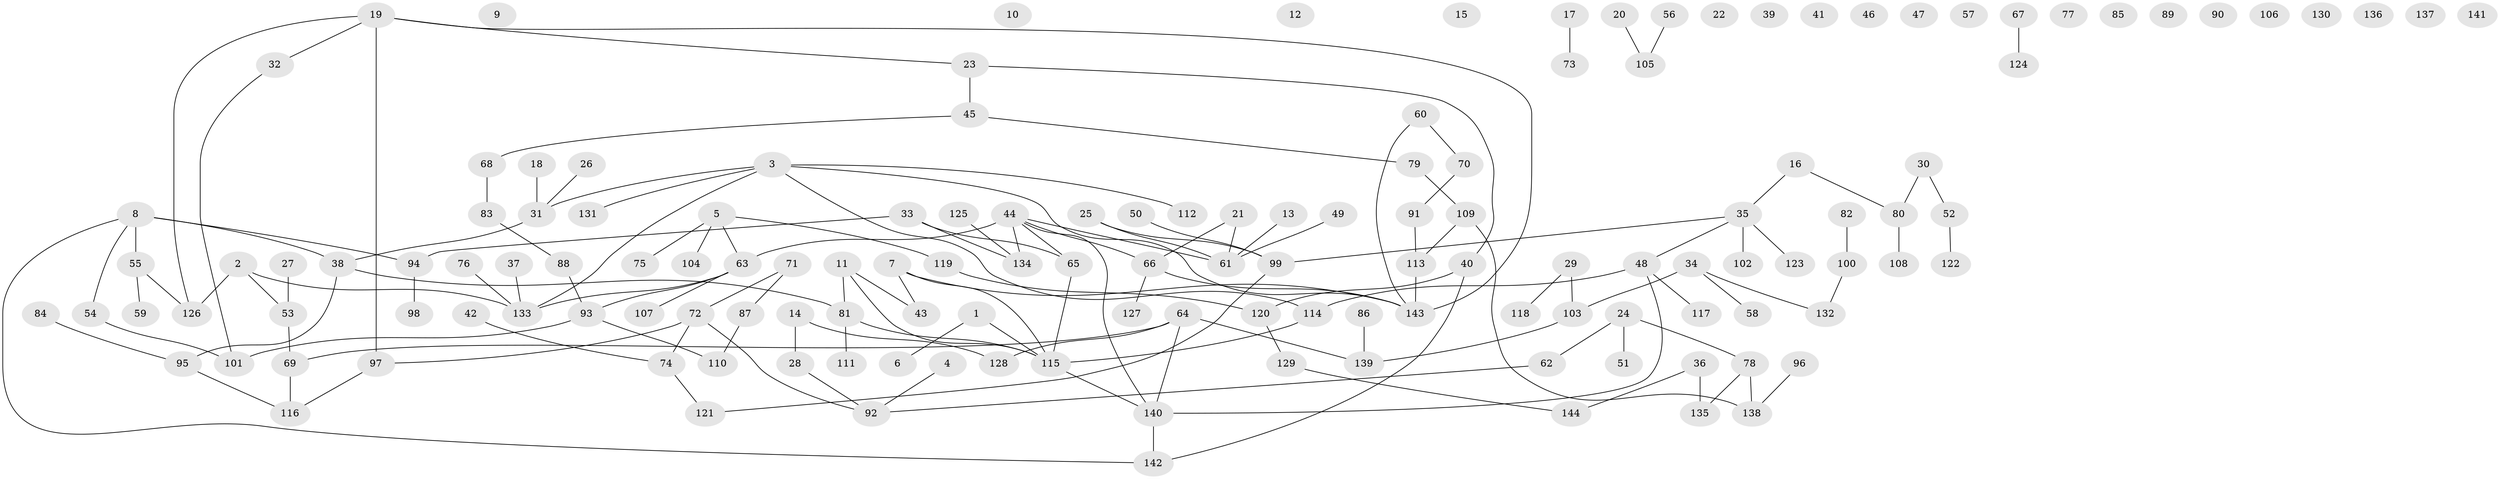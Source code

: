 // coarse degree distribution, {1: 0.27184466019417475, 4: 0.08737864077669903, 5: 0.06796116504854369, 3: 0.0970873786407767, 7: 0.009708737864077669, 6: 0.02912621359223301, 0: 0.1941747572815534, 2: 0.22330097087378642, 8: 0.019417475728155338}
// Generated by graph-tools (version 1.1) at 2025/23/03/03/25 07:23:27]
// undirected, 144 vertices, 151 edges
graph export_dot {
graph [start="1"]
  node [color=gray90,style=filled];
  1;
  2;
  3;
  4;
  5;
  6;
  7;
  8;
  9;
  10;
  11;
  12;
  13;
  14;
  15;
  16;
  17;
  18;
  19;
  20;
  21;
  22;
  23;
  24;
  25;
  26;
  27;
  28;
  29;
  30;
  31;
  32;
  33;
  34;
  35;
  36;
  37;
  38;
  39;
  40;
  41;
  42;
  43;
  44;
  45;
  46;
  47;
  48;
  49;
  50;
  51;
  52;
  53;
  54;
  55;
  56;
  57;
  58;
  59;
  60;
  61;
  62;
  63;
  64;
  65;
  66;
  67;
  68;
  69;
  70;
  71;
  72;
  73;
  74;
  75;
  76;
  77;
  78;
  79;
  80;
  81;
  82;
  83;
  84;
  85;
  86;
  87;
  88;
  89;
  90;
  91;
  92;
  93;
  94;
  95;
  96;
  97;
  98;
  99;
  100;
  101;
  102;
  103;
  104;
  105;
  106;
  107;
  108;
  109;
  110;
  111;
  112;
  113;
  114;
  115;
  116;
  117;
  118;
  119;
  120;
  121;
  122;
  123;
  124;
  125;
  126;
  127;
  128;
  129;
  130;
  131;
  132;
  133;
  134;
  135;
  136;
  137;
  138;
  139;
  140;
  141;
  142;
  143;
  144;
  1 -- 6;
  1 -- 115;
  2 -- 53;
  2 -- 126;
  2 -- 133;
  3 -- 31;
  3 -- 112;
  3 -- 114;
  3 -- 131;
  3 -- 133;
  3 -- 143;
  4 -- 92;
  5 -- 63;
  5 -- 75;
  5 -- 104;
  5 -- 119;
  7 -- 43;
  7 -- 115;
  7 -- 143;
  8 -- 38;
  8 -- 54;
  8 -- 55;
  8 -- 94;
  8 -- 142;
  11 -- 43;
  11 -- 81;
  11 -- 115;
  13 -- 61;
  14 -- 28;
  14 -- 128;
  16 -- 35;
  16 -- 80;
  17 -- 73;
  18 -- 31;
  19 -- 23;
  19 -- 32;
  19 -- 97;
  19 -- 126;
  19 -- 143;
  20 -- 105;
  21 -- 61;
  21 -- 66;
  23 -- 40;
  23 -- 45;
  24 -- 51;
  24 -- 62;
  24 -- 78;
  25 -- 61;
  25 -- 99;
  26 -- 31;
  27 -- 53;
  28 -- 92;
  29 -- 103;
  29 -- 118;
  30 -- 52;
  30 -- 80;
  31 -- 38;
  32 -- 101;
  33 -- 65;
  33 -- 94;
  33 -- 134;
  34 -- 58;
  34 -- 103;
  34 -- 132;
  35 -- 48;
  35 -- 99;
  35 -- 102;
  35 -- 123;
  36 -- 135;
  36 -- 144;
  37 -- 133;
  38 -- 81;
  38 -- 95;
  40 -- 120;
  40 -- 142;
  42 -- 74;
  44 -- 61;
  44 -- 63;
  44 -- 65;
  44 -- 66;
  44 -- 134;
  44 -- 140;
  45 -- 68;
  45 -- 79;
  48 -- 114;
  48 -- 117;
  48 -- 140;
  49 -- 61;
  50 -- 99;
  52 -- 122;
  53 -- 69;
  54 -- 101;
  55 -- 59;
  55 -- 126;
  56 -- 105;
  60 -- 70;
  60 -- 143;
  62 -- 92;
  63 -- 93;
  63 -- 107;
  63 -- 133;
  64 -- 69;
  64 -- 128;
  64 -- 139;
  64 -- 140;
  65 -- 115;
  66 -- 127;
  66 -- 143;
  67 -- 124;
  68 -- 83;
  69 -- 116;
  70 -- 91;
  71 -- 72;
  71 -- 87;
  72 -- 74;
  72 -- 92;
  72 -- 97;
  74 -- 121;
  76 -- 133;
  78 -- 135;
  78 -- 138;
  79 -- 109;
  80 -- 108;
  81 -- 111;
  81 -- 115;
  82 -- 100;
  83 -- 88;
  84 -- 95;
  86 -- 139;
  87 -- 110;
  88 -- 93;
  91 -- 113;
  93 -- 101;
  93 -- 110;
  94 -- 98;
  95 -- 116;
  96 -- 138;
  97 -- 116;
  99 -- 121;
  100 -- 132;
  103 -- 139;
  109 -- 113;
  109 -- 138;
  113 -- 143;
  114 -- 115;
  115 -- 140;
  119 -- 120;
  120 -- 129;
  125 -- 134;
  129 -- 144;
  140 -- 142;
}
